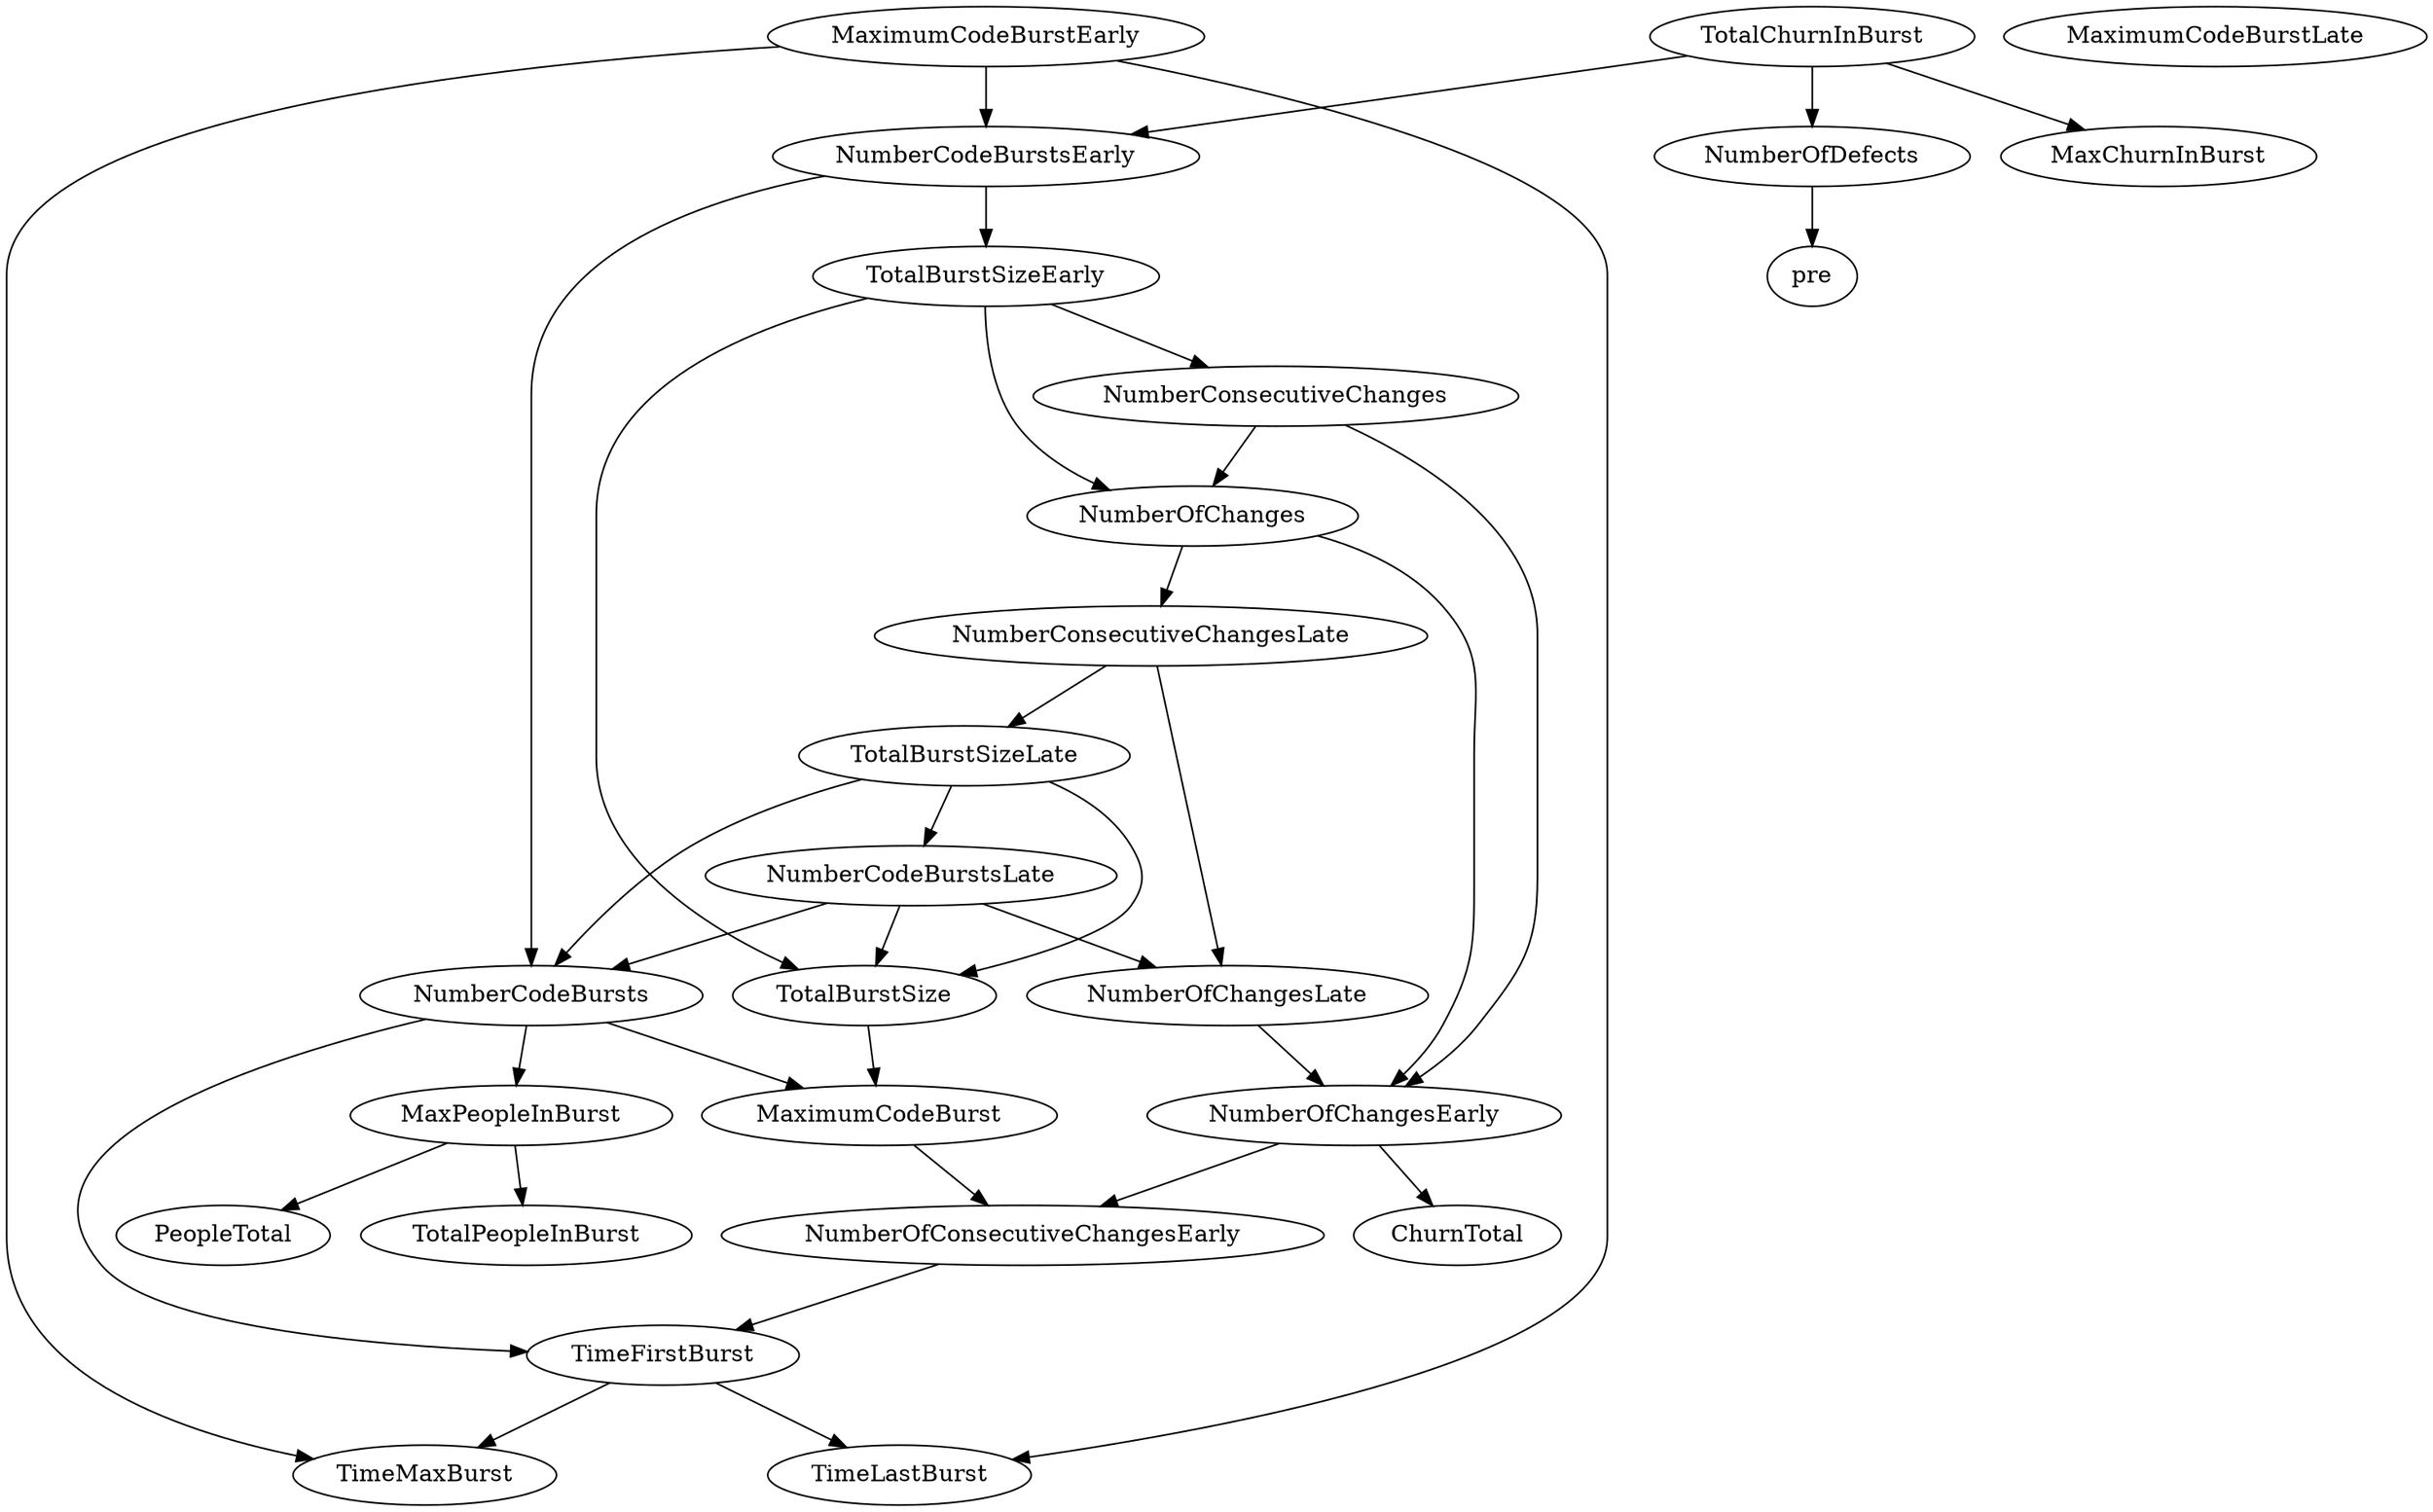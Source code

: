 digraph {
   TotalPeopleInBurst;
   MaximumCodeBurstLate;
   NumberOfChanges;
   MaxPeopleInBurst;
   TotalBurstSizeLate;
   NumberCodeBurstsLate;
   NumberOfChangesLate;
   NumberOfChangesEarly;
   MaxChurnInBurst;
   MaximumCodeBurstEarly;
   NumberCodeBurstsEarly;
   TimeFirstBurst;
   TotalChurnInBurst;
   ChurnTotal;
   MaximumCodeBurst;
   NumberOfConsecutiveChangesEarly;
   NumberConsecutiveChangesLate;
   TotalBurstSizeEarly;
   TotalBurstSize;
   TimeMaxBurst;
   NumberConsecutiveChanges;
   TimeLastBurst;
   NumberCodeBursts;
   PeopleTotal;
   pre;
   NumberOfDefects;
   NumberOfChanges -> NumberOfChangesEarly;
   NumberOfChanges -> NumberConsecutiveChangesLate;
   MaxPeopleInBurst -> TotalPeopleInBurst;
   MaxPeopleInBurst -> PeopleTotal;
   TotalBurstSizeLate -> NumberCodeBurstsLate;
   TotalBurstSizeLate -> TotalBurstSize;
   TotalBurstSizeLate -> NumberCodeBursts;
   NumberCodeBurstsLate -> NumberOfChangesLate;
   NumberCodeBurstsLate -> TotalBurstSize;
   NumberCodeBurstsLate -> NumberCodeBursts;
   NumberOfChangesLate -> NumberOfChangesEarly;
   NumberOfChangesEarly -> ChurnTotal;
   NumberOfChangesEarly -> NumberOfConsecutiveChangesEarly;
   MaximumCodeBurstEarly -> NumberCodeBurstsEarly;
   MaximumCodeBurstEarly -> TimeMaxBurst;
   MaximumCodeBurstEarly -> TimeLastBurst;
   NumberCodeBurstsEarly -> TotalBurstSizeEarly;
   NumberCodeBurstsEarly -> NumberCodeBursts;
   TimeFirstBurst -> TimeMaxBurst;
   TimeFirstBurst -> TimeLastBurst;
   TotalChurnInBurst -> MaxChurnInBurst;
   TotalChurnInBurst -> NumberCodeBurstsEarly;
   TotalChurnInBurst -> NumberOfDefects;
   MaximumCodeBurst -> NumberOfConsecutiveChangesEarly;
   NumberOfConsecutiveChangesEarly -> TimeFirstBurst;
   NumberConsecutiveChangesLate -> TotalBurstSizeLate;
   NumberConsecutiveChangesLate -> NumberOfChangesLate;
   TotalBurstSizeEarly -> NumberOfChanges;
   TotalBurstSizeEarly -> TotalBurstSize;
   TotalBurstSizeEarly -> NumberConsecutiveChanges;
   TotalBurstSize -> MaximumCodeBurst;
   NumberConsecutiveChanges -> NumberOfChanges;
   NumberConsecutiveChanges -> NumberOfChangesEarly;
   NumberCodeBursts -> MaxPeopleInBurst;
   NumberCodeBursts -> TimeFirstBurst;
   NumberCodeBursts -> MaximumCodeBurst;
   NumberOfDefects -> pre;
}
